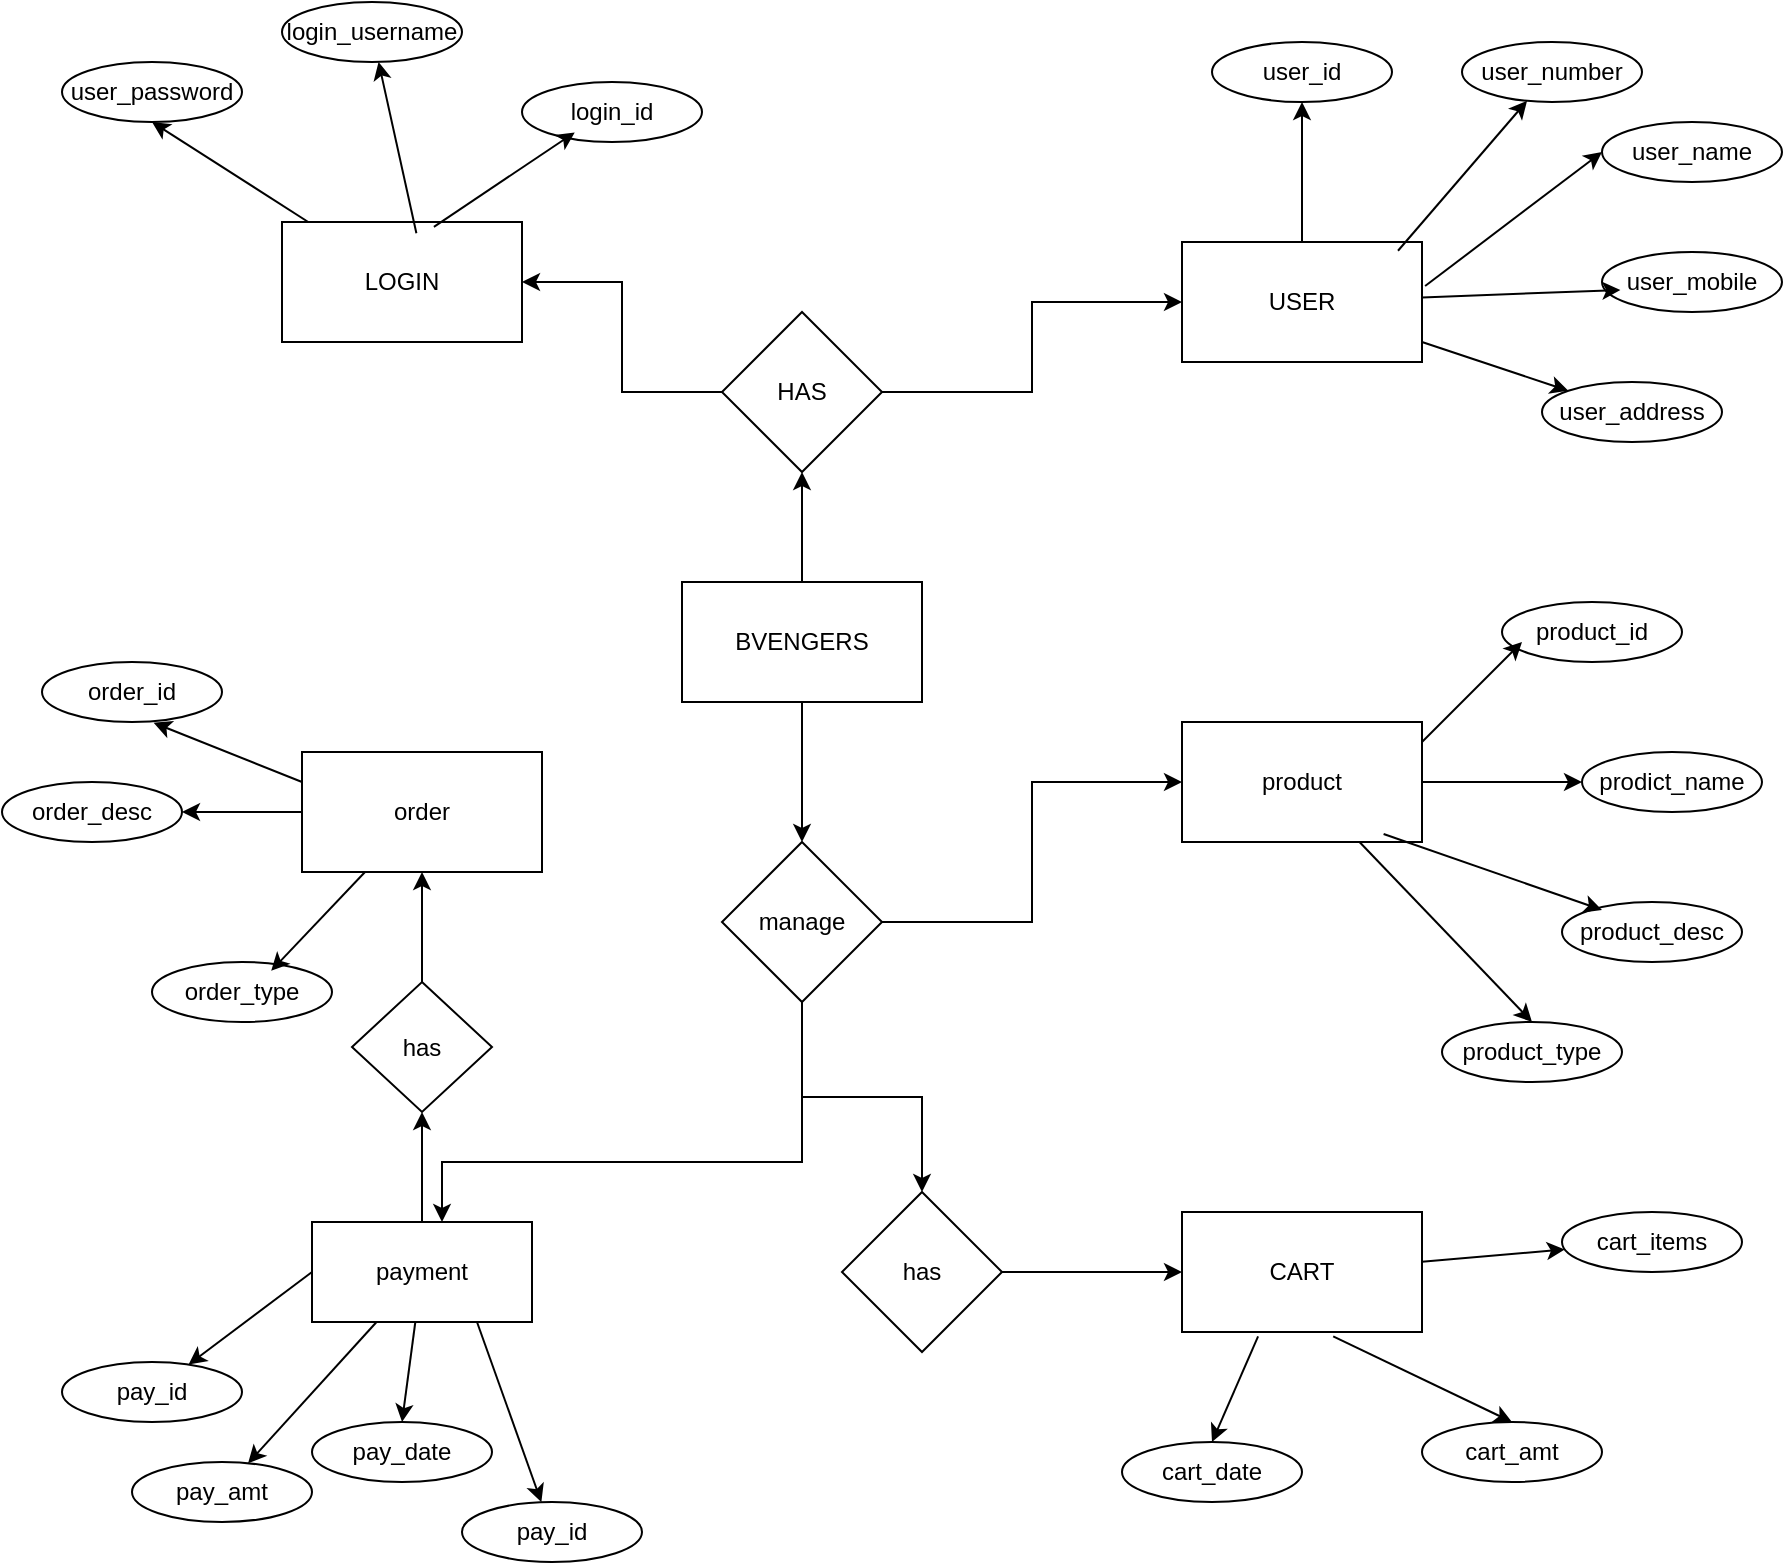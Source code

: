 <mxfile version="20.2.7" type="github">
  <diagram id="R2lEEEUBdFMjLlhIrx00" name="Page-1">
    <mxGraphModel dx="1888" dy="615" grid="1" gridSize="10" guides="1" tooltips="1" connect="1" arrows="1" fold="1" page="1" pageScale="1" pageWidth="850" pageHeight="1100" math="0" shadow="0" extFonts="Permanent Marker^https://fonts.googleapis.com/css?family=Permanent+Marker">
      <root>
        <mxCell id="0" />
        <mxCell id="1" parent="0" />
        <mxCell id="7XeO29AsoPIPXktoPsgX-4" value="" style="edgeStyle=orthogonalEdgeStyle;rounded=0;orthogonalLoop=1;jettySize=auto;html=1;" parent="1" source="7XeO29AsoPIPXktoPsgX-2" target="7XeO29AsoPIPXktoPsgX-3" edge="1">
          <mxGeometry relative="1" as="geometry" />
        </mxCell>
        <mxCell id="2c_35KQz-vzl0vyJU7Tn-2" value="" style="edgeStyle=orthogonalEdgeStyle;rounded=0;orthogonalLoop=1;jettySize=auto;html=1;" edge="1" parent="1" source="7XeO29AsoPIPXktoPsgX-2" target="2c_35KQz-vzl0vyJU7Tn-1">
          <mxGeometry relative="1" as="geometry" />
        </mxCell>
        <mxCell id="7XeO29AsoPIPXktoPsgX-2" value="BVENGERS" style="rounded=0;whiteSpace=wrap;html=1;" parent="1" vertex="1">
          <mxGeometry x="280" y="310" width="120" height="60" as="geometry" />
        </mxCell>
        <mxCell id="7XeO29AsoPIPXktoPsgX-6" value="" style="edgeStyle=orthogonalEdgeStyle;rounded=0;orthogonalLoop=1;jettySize=auto;html=1;" parent="1" source="7XeO29AsoPIPXktoPsgX-3" target="7XeO29AsoPIPXktoPsgX-5" edge="1">
          <mxGeometry relative="1" as="geometry" />
        </mxCell>
        <mxCell id="7XeO29AsoPIPXktoPsgX-20" value="" style="edgeStyle=orthogonalEdgeStyle;rounded=0;orthogonalLoop=1;jettySize=auto;html=1;" parent="1" source="7XeO29AsoPIPXktoPsgX-3" target="7XeO29AsoPIPXktoPsgX-19" edge="1">
          <mxGeometry relative="1" as="geometry" />
        </mxCell>
        <mxCell id="7XeO29AsoPIPXktoPsgX-3" value="HAS" style="rhombus;whiteSpace=wrap;html=1;rounded=0;direction=south;" parent="1" vertex="1">
          <mxGeometry x="300" y="175" width="80" height="80" as="geometry" />
        </mxCell>
        <mxCell id="7XeO29AsoPIPXktoPsgX-8" value="" style="edgeStyle=orthogonalEdgeStyle;rounded=0;orthogonalLoop=1;jettySize=auto;html=1;" parent="1" source="7XeO29AsoPIPXktoPsgX-5" target="7XeO29AsoPIPXktoPsgX-7" edge="1">
          <mxGeometry relative="1" as="geometry" />
        </mxCell>
        <mxCell id="7XeO29AsoPIPXktoPsgX-5" value="USER" style="whiteSpace=wrap;html=1;rounded=0;" parent="1" vertex="1">
          <mxGeometry x="530" y="140" width="120" height="60" as="geometry" />
        </mxCell>
        <mxCell id="7XeO29AsoPIPXktoPsgX-7" value="user_id" style="ellipse;whiteSpace=wrap;html=1;rounded=0;" parent="1" vertex="1">
          <mxGeometry x="545" y="40" width="90" height="30" as="geometry" />
        </mxCell>
        <mxCell id="7XeO29AsoPIPXktoPsgX-9" value="user_number" style="ellipse;whiteSpace=wrap;html=1;rounded=0;" parent="1" vertex="1">
          <mxGeometry x="670" y="40" width="90" height="30" as="geometry" />
        </mxCell>
        <mxCell id="7XeO29AsoPIPXktoPsgX-11" value="" style="endArrow=classic;html=1;rounded=0;exitX=0.9;exitY=0.073;exitDx=0;exitDy=0;exitPerimeter=0;" parent="1" source="7XeO29AsoPIPXktoPsgX-5" target="7XeO29AsoPIPXktoPsgX-9" edge="1">
          <mxGeometry width="50" height="50" relative="1" as="geometry">
            <mxPoint x="660" y="130" as="sourcePoint" />
            <mxPoint x="710" y="80" as="targetPoint" />
          </mxGeometry>
        </mxCell>
        <mxCell id="7XeO29AsoPIPXktoPsgX-12" value="user_name" style="ellipse;whiteSpace=wrap;html=1;rounded=0;" parent="1" vertex="1">
          <mxGeometry x="740" y="80" width="90" height="30" as="geometry" />
        </mxCell>
        <mxCell id="7XeO29AsoPIPXktoPsgX-13" value="user_mobile" style="ellipse;whiteSpace=wrap;html=1;rounded=0;" parent="1" vertex="1">
          <mxGeometry x="740" y="145" width="90" height="30" as="geometry" />
        </mxCell>
        <mxCell id="7XeO29AsoPIPXktoPsgX-14" value="user_address" style="ellipse;whiteSpace=wrap;html=1;rounded=0;" parent="1" vertex="1">
          <mxGeometry x="710" y="210" width="90" height="30" as="geometry" />
        </mxCell>
        <mxCell id="7XeO29AsoPIPXktoPsgX-15" value="" style="endArrow=classic;html=1;rounded=0;entryX=0.102;entryY=0.633;entryDx=0;entryDy=0;entryPerimeter=0;" parent="1" source="7XeO29AsoPIPXktoPsgX-5" target="7XeO29AsoPIPXktoPsgX-13" edge="1">
          <mxGeometry width="50" height="50" relative="1" as="geometry">
            <mxPoint x="590" y="280" as="sourcePoint" />
            <mxPoint x="640" y="230" as="targetPoint" />
            <Array as="points" />
          </mxGeometry>
        </mxCell>
        <mxCell id="7XeO29AsoPIPXktoPsgX-16" value="" style="endArrow=classic;html=1;rounded=0;exitX=1.013;exitY=0.367;exitDx=0;exitDy=0;exitPerimeter=0;entryX=0;entryY=0.5;entryDx=0;entryDy=0;" parent="1" source="7XeO29AsoPIPXktoPsgX-5" target="7XeO29AsoPIPXktoPsgX-12" edge="1">
          <mxGeometry width="50" height="50" relative="1" as="geometry">
            <mxPoint x="680" y="150" as="sourcePoint" />
            <mxPoint x="730" y="100" as="targetPoint" />
          </mxGeometry>
        </mxCell>
        <mxCell id="7XeO29AsoPIPXktoPsgX-17" value="" style="endArrow=classic;html=1;rounded=0;" parent="1" source="7XeO29AsoPIPXktoPsgX-5" target="7XeO29AsoPIPXktoPsgX-14" edge="1">
          <mxGeometry width="50" height="50" relative="1" as="geometry">
            <mxPoint x="610" y="280" as="sourcePoint" />
            <mxPoint x="660" y="230" as="targetPoint" />
          </mxGeometry>
        </mxCell>
        <mxCell id="7XeO29AsoPIPXktoPsgX-19" value="LOGIN" style="whiteSpace=wrap;html=1;rounded=0;" parent="1" vertex="1">
          <mxGeometry x="80" y="130" width="120" height="60" as="geometry" />
        </mxCell>
        <mxCell id="7XeO29AsoPIPXktoPsgX-21" value="login_username" style="ellipse;whiteSpace=wrap;html=1;rounded=0;" parent="1" vertex="1">
          <mxGeometry x="80" y="20" width="90" height="30" as="geometry" />
        </mxCell>
        <mxCell id="7XeO29AsoPIPXktoPsgX-22" value="login_id" style="ellipse;whiteSpace=wrap;html=1;rounded=0;" parent="1" vertex="1">
          <mxGeometry x="200" y="60" width="90" height="30" as="geometry" />
        </mxCell>
        <mxCell id="7XeO29AsoPIPXktoPsgX-23" value="user_password" style="ellipse;whiteSpace=wrap;html=1;rounded=0;" parent="1" vertex="1">
          <mxGeometry x="-30" y="50" width="90" height="30" as="geometry" />
        </mxCell>
        <mxCell id="2c_35KQz-vzl0vyJU7Tn-4" value="" style="edgeStyle=orthogonalEdgeStyle;rounded=0;orthogonalLoop=1;jettySize=auto;html=1;" edge="1" parent="1" source="2c_35KQz-vzl0vyJU7Tn-1" target="2c_35KQz-vzl0vyJU7Tn-3">
          <mxGeometry relative="1" as="geometry" />
        </mxCell>
        <mxCell id="2c_35KQz-vzl0vyJU7Tn-31" style="edgeStyle=orthogonalEdgeStyle;rounded=0;orthogonalLoop=1;jettySize=auto;html=1;" edge="1" parent="1" source="2c_35KQz-vzl0vyJU7Tn-1" target="2c_35KQz-vzl0vyJU7Tn-27">
          <mxGeometry relative="1" as="geometry">
            <Array as="points">
              <mxPoint x="340" y="600" />
              <mxPoint x="160" y="600" />
            </Array>
          </mxGeometry>
        </mxCell>
        <mxCell id="2c_35KQz-vzl0vyJU7Tn-47" style="edgeStyle=orthogonalEdgeStyle;rounded=0;orthogonalLoop=1;jettySize=auto;html=1;entryX=0.5;entryY=0;entryDx=0;entryDy=0;" edge="1" parent="1" source="2c_35KQz-vzl0vyJU7Tn-1" target="2c_35KQz-vzl0vyJU7Tn-37">
          <mxGeometry relative="1" as="geometry" />
        </mxCell>
        <mxCell id="2c_35KQz-vzl0vyJU7Tn-1" value="manage" style="rhombus;whiteSpace=wrap;html=1;rounded=0;" vertex="1" parent="1">
          <mxGeometry x="300" y="440" width="80" height="80" as="geometry" />
        </mxCell>
        <mxCell id="2c_35KQz-vzl0vyJU7Tn-3" value="product" style="whiteSpace=wrap;html=1;rounded=0;" vertex="1" parent="1">
          <mxGeometry x="530" y="380" width="120" height="60" as="geometry" />
        </mxCell>
        <mxCell id="2c_35KQz-vzl0vyJU7Tn-5" value="prodict_name" style="ellipse;whiteSpace=wrap;html=1;rounded=0;" vertex="1" parent="1">
          <mxGeometry x="730" y="395" width="90" height="30" as="geometry" />
        </mxCell>
        <mxCell id="2c_35KQz-vzl0vyJU7Tn-6" value="product_id" style="ellipse;whiteSpace=wrap;html=1;rounded=0;" vertex="1" parent="1">
          <mxGeometry x="690" y="320" width="90" height="30" as="geometry" />
        </mxCell>
        <mxCell id="2c_35KQz-vzl0vyJU7Tn-7" value="product_desc" style="ellipse;whiteSpace=wrap;html=1;rounded=0;" vertex="1" parent="1">
          <mxGeometry x="720" y="470" width="90" height="30" as="geometry" />
        </mxCell>
        <mxCell id="2c_35KQz-vzl0vyJU7Tn-8" value="product_type" style="ellipse;whiteSpace=wrap;html=1;rounded=0;" vertex="1" parent="1">
          <mxGeometry x="660" y="530" width="90" height="30" as="geometry" />
        </mxCell>
        <mxCell id="2c_35KQz-vzl0vyJU7Tn-10" value="" style="endArrow=classic;html=1;rounded=0;" edge="1" parent="1">
          <mxGeometry width="50" height="50" relative="1" as="geometry">
            <mxPoint x="650" y="390" as="sourcePoint" />
            <mxPoint x="700" y="340" as="targetPoint" />
          </mxGeometry>
        </mxCell>
        <mxCell id="2c_35KQz-vzl0vyJU7Tn-11" value="" style="endArrow=classic;html=1;rounded=0;entryX=0;entryY=0.5;entryDx=0;entryDy=0;exitX=1;exitY=0.5;exitDx=0;exitDy=0;" edge="1" parent="1" source="2c_35KQz-vzl0vyJU7Tn-3" target="2c_35KQz-vzl0vyJU7Tn-5">
          <mxGeometry width="50" height="50" relative="1" as="geometry">
            <mxPoint x="670" y="470" as="sourcePoint" />
            <mxPoint x="720" y="420" as="targetPoint" />
          </mxGeometry>
        </mxCell>
        <mxCell id="2c_35KQz-vzl0vyJU7Tn-12" value="" style="endArrow=classic;html=1;rounded=0;entryX=0.222;entryY=0.133;entryDx=0;entryDy=0;entryPerimeter=0;exitX=0.84;exitY=0.933;exitDx=0;exitDy=0;exitPerimeter=0;" edge="1" parent="1" source="2c_35KQz-vzl0vyJU7Tn-3" target="2c_35KQz-vzl0vyJU7Tn-7">
          <mxGeometry width="50" height="50" relative="1" as="geometry">
            <mxPoint x="640" y="500" as="sourcePoint" />
            <mxPoint x="690" y="450" as="targetPoint" />
          </mxGeometry>
        </mxCell>
        <mxCell id="2c_35KQz-vzl0vyJU7Tn-13" value="" style="endArrow=classic;html=1;rounded=0;entryX=0.5;entryY=0;entryDx=0;entryDy=0;" edge="1" parent="1" source="2c_35KQz-vzl0vyJU7Tn-3" target="2c_35KQz-vzl0vyJU7Tn-8">
          <mxGeometry width="50" height="50" relative="1" as="geometry">
            <mxPoint x="540" y="500" as="sourcePoint" />
            <mxPoint x="590" y="450" as="targetPoint" />
          </mxGeometry>
        </mxCell>
        <mxCell id="2c_35KQz-vzl0vyJU7Tn-14" value="order" style="whiteSpace=wrap;html=1;rounded=0;" vertex="1" parent="1">
          <mxGeometry x="90" y="395" width="120" height="60" as="geometry" />
        </mxCell>
        <mxCell id="2c_35KQz-vzl0vyJU7Tn-16" value="order_id" style="ellipse;whiteSpace=wrap;html=1;rounded=0;" vertex="1" parent="1">
          <mxGeometry x="-40" y="350" width="90" height="30" as="geometry" />
        </mxCell>
        <mxCell id="2c_35KQz-vzl0vyJU7Tn-17" value="order_desc" style="ellipse;whiteSpace=wrap;html=1;rounded=0;" vertex="1" parent="1">
          <mxGeometry x="-60" y="410" width="90" height="30" as="geometry" />
        </mxCell>
        <mxCell id="2c_35KQz-vzl0vyJU7Tn-19" value="order_type" style="ellipse;whiteSpace=wrap;html=1;rounded=0;" vertex="1" parent="1">
          <mxGeometry x="15" y="500" width="90" height="30" as="geometry" />
        </mxCell>
        <mxCell id="2c_35KQz-vzl0vyJU7Tn-20" value="" style="endArrow=classic;html=1;rounded=0;entryX=0.62;entryY=1.013;entryDx=0;entryDy=0;entryPerimeter=0;exitX=0;exitY=0.25;exitDx=0;exitDy=0;" edge="1" parent="1" source="2c_35KQz-vzl0vyJU7Tn-14" target="2c_35KQz-vzl0vyJU7Tn-16">
          <mxGeometry width="50" height="50" relative="1" as="geometry">
            <mxPoint x="120" y="390" as="sourcePoint" />
            <mxPoint x="170" y="340" as="targetPoint" />
          </mxGeometry>
        </mxCell>
        <mxCell id="2c_35KQz-vzl0vyJU7Tn-21" value="" style="endArrow=classic;html=1;rounded=0;exitX=0;exitY=0.5;exitDx=0;exitDy=0;" edge="1" parent="1" source="2c_35KQz-vzl0vyJU7Tn-14" target="2c_35KQz-vzl0vyJU7Tn-17">
          <mxGeometry width="50" height="50" relative="1" as="geometry">
            <mxPoint x="-10" y="430" as="sourcePoint" />
            <mxPoint x="40" y="380" as="targetPoint" />
          </mxGeometry>
        </mxCell>
        <mxCell id="2c_35KQz-vzl0vyJU7Tn-22" value="" style="endArrow=classic;html=1;rounded=0;entryX=0.662;entryY=0.147;entryDx=0;entryDy=0;entryPerimeter=0;" edge="1" parent="1" source="2c_35KQz-vzl0vyJU7Tn-14" target="2c_35KQz-vzl0vyJU7Tn-19">
          <mxGeometry width="50" height="50" relative="1" as="geometry">
            <mxPoint x="80" y="530" as="sourcePoint" />
            <mxPoint x="130" y="480" as="targetPoint" />
          </mxGeometry>
        </mxCell>
        <mxCell id="2c_35KQz-vzl0vyJU7Tn-24" value="" style="endArrow=classic;html=1;rounded=0;entryX=0.293;entryY=0.84;entryDx=0;entryDy=0;entryPerimeter=0;exitX=0.633;exitY=0.04;exitDx=0;exitDy=0;exitPerimeter=0;" edge="1" parent="1" source="7XeO29AsoPIPXktoPsgX-19" target="7XeO29AsoPIPXktoPsgX-22">
          <mxGeometry width="50" height="50" relative="1" as="geometry">
            <mxPoint x="350" y="10" as="sourcePoint" />
            <mxPoint x="400" y="-40" as="targetPoint" />
          </mxGeometry>
        </mxCell>
        <mxCell id="2c_35KQz-vzl0vyJU7Tn-25" value="" style="endArrow=classic;html=1;rounded=0;exitX=0.56;exitY=0.093;exitDx=0;exitDy=0;exitPerimeter=0;" edge="1" parent="1" source="7XeO29AsoPIPXktoPsgX-19" target="7XeO29AsoPIPXktoPsgX-21">
          <mxGeometry width="50" height="50" relative="1" as="geometry">
            <mxPoint x="340" y="-20" as="sourcePoint" />
            <mxPoint x="390" y="-70" as="targetPoint" />
          </mxGeometry>
        </mxCell>
        <mxCell id="2c_35KQz-vzl0vyJU7Tn-26" value="" style="endArrow=classic;html=1;rounded=0;entryX=0.5;entryY=1;entryDx=0;entryDy=0;" edge="1" parent="1" source="7XeO29AsoPIPXktoPsgX-19" target="7XeO29AsoPIPXktoPsgX-23">
          <mxGeometry width="50" height="50" relative="1" as="geometry">
            <mxPoint x="280" y="-10" as="sourcePoint" />
            <mxPoint x="330" y="-60" as="targetPoint" />
          </mxGeometry>
        </mxCell>
        <mxCell id="2c_35KQz-vzl0vyJU7Tn-45" value="" style="edgeStyle=orthogonalEdgeStyle;rounded=0;orthogonalLoop=1;jettySize=auto;html=1;" edge="1" parent="1" source="2c_35KQz-vzl0vyJU7Tn-27" target="2c_35KQz-vzl0vyJU7Tn-44">
          <mxGeometry relative="1" as="geometry" />
        </mxCell>
        <mxCell id="2c_35KQz-vzl0vyJU7Tn-27" value="payment" style="whiteSpace=wrap;html=1;rounded=0;" vertex="1" parent="1">
          <mxGeometry x="95" y="630" width="110" height="50" as="geometry" />
        </mxCell>
        <mxCell id="2c_35KQz-vzl0vyJU7Tn-29" value="pay_amt" style="ellipse;whiteSpace=wrap;html=1;rounded=0;" vertex="1" parent="1">
          <mxGeometry x="5" y="750" width="90" height="30" as="geometry" />
        </mxCell>
        <mxCell id="2c_35KQz-vzl0vyJU7Tn-32" value="pay_date" style="ellipse;whiteSpace=wrap;html=1;rounded=0;" vertex="1" parent="1">
          <mxGeometry x="95" y="730" width="90" height="30" as="geometry" />
        </mxCell>
        <mxCell id="2c_35KQz-vzl0vyJU7Tn-33" value="pay_id" style="ellipse;whiteSpace=wrap;html=1;rounded=0;" vertex="1" parent="1">
          <mxGeometry x="-30" y="700" width="90" height="30" as="geometry" />
        </mxCell>
        <mxCell id="2c_35KQz-vzl0vyJU7Tn-34" value="" style="endArrow=classic;html=1;rounded=0;entryX=0.5;entryY=0;entryDx=0;entryDy=0;" edge="1" parent="1" source="2c_35KQz-vzl0vyJU7Tn-27" target="2c_35KQz-vzl0vyJU7Tn-32">
          <mxGeometry width="50" height="50" relative="1" as="geometry">
            <mxPoint x="210" y="730" as="sourcePoint" />
            <mxPoint x="260" y="680" as="targetPoint" />
          </mxGeometry>
        </mxCell>
        <mxCell id="2c_35KQz-vzl0vyJU7Tn-35" value="" style="endArrow=classic;html=1;rounded=0;exitX=0;exitY=0.5;exitDx=0;exitDy=0;" edge="1" parent="1" source="2c_35KQz-vzl0vyJU7Tn-27" target="2c_35KQz-vzl0vyJU7Tn-33">
          <mxGeometry width="50" height="50" relative="1" as="geometry">
            <mxPoint x="80" y="650" as="sourcePoint" />
            <mxPoint x="30" y="710" as="targetPoint" />
          </mxGeometry>
        </mxCell>
        <mxCell id="2c_35KQz-vzl0vyJU7Tn-36" value="" style="endArrow=classic;html=1;rounded=0;" edge="1" parent="1" source="2c_35KQz-vzl0vyJU7Tn-27" target="2c_35KQz-vzl0vyJU7Tn-29">
          <mxGeometry width="50" height="50" relative="1" as="geometry">
            <mxPoint x="150" y="760" as="sourcePoint" />
            <mxPoint x="200" y="710" as="targetPoint" />
          </mxGeometry>
        </mxCell>
        <mxCell id="2c_35KQz-vzl0vyJU7Tn-43" value="" style="edgeStyle=orthogonalEdgeStyle;rounded=0;orthogonalLoop=1;jettySize=auto;html=1;" edge="1" parent="1" source="2c_35KQz-vzl0vyJU7Tn-37" target="2c_35KQz-vzl0vyJU7Tn-42">
          <mxGeometry relative="1" as="geometry" />
        </mxCell>
        <mxCell id="2c_35KQz-vzl0vyJU7Tn-37" value="has" style="rhombus;whiteSpace=wrap;html=1;rounded=0;" vertex="1" parent="1">
          <mxGeometry x="360" y="615" width="80" height="80" as="geometry" />
        </mxCell>
        <mxCell id="2c_35KQz-vzl0vyJU7Tn-40" value="pay_id" style="ellipse;whiteSpace=wrap;html=1;rounded=0;" vertex="1" parent="1">
          <mxGeometry x="170" y="770" width="90" height="30" as="geometry" />
        </mxCell>
        <mxCell id="2c_35KQz-vzl0vyJU7Tn-41" value="" style="endArrow=classic;html=1;rounded=0;exitX=0.75;exitY=1;exitDx=0;exitDy=0;" edge="1" parent="1" source="2c_35KQz-vzl0vyJU7Tn-27" target="2c_35KQz-vzl0vyJU7Tn-40">
          <mxGeometry width="50" height="50" relative="1" as="geometry">
            <mxPoint x="330" y="830" as="sourcePoint" />
            <mxPoint x="380" y="780" as="targetPoint" />
          </mxGeometry>
        </mxCell>
        <mxCell id="2c_35KQz-vzl0vyJU7Tn-42" value="CART" style="whiteSpace=wrap;html=1;rounded=0;" vertex="1" parent="1">
          <mxGeometry x="530" y="625" width="120" height="60" as="geometry" />
        </mxCell>
        <mxCell id="2c_35KQz-vzl0vyJU7Tn-46" value="" style="edgeStyle=orthogonalEdgeStyle;rounded=0;orthogonalLoop=1;jettySize=auto;html=1;" edge="1" parent="1" source="2c_35KQz-vzl0vyJU7Tn-44" target="2c_35KQz-vzl0vyJU7Tn-14">
          <mxGeometry relative="1" as="geometry" />
        </mxCell>
        <mxCell id="2c_35KQz-vzl0vyJU7Tn-44" value="has" style="rhombus;whiteSpace=wrap;html=1;rounded=0;" vertex="1" parent="1">
          <mxGeometry x="115" y="510" width="70" height="65" as="geometry" />
        </mxCell>
        <mxCell id="2c_35KQz-vzl0vyJU7Tn-48" value="cart_date" style="ellipse;whiteSpace=wrap;html=1;rounded=0;" vertex="1" parent="1">
          <mxGeometry x="500" y="740" width="90" height="30" as="geometry" />
        </mxCell>
        <mxCell id="2c_35KQz-vzl0vyJU7Tn-49" value="cart_amt" style="ellipse;whiteSpace=wrap;html=1;rounded=0;" vertex="1" parent="1">
          <mxGeometry x="650" y="730" width="90" height="30" as="geometry" />
        </mxCell>
        <mxCell id="2c_35KQz-vzl0vyJU7Tn-50" value="cart_items" style="ellipse;whiteSpace=wrap;html=1;rounded=0;" vertex="1" parent="1">
          <mxGeometry x="720" y="625" width="90" height="30" as="geometry" />
        </mxCell>
        <mxCell id="2c_35KQz-vzl0vyJU7Tn-51" value="" style="endArrow=classic;html=1;rounded=0;entryX=0.5;entryY=0;entryDx=0;entryDy=0;exitX=0.317;exitY=1.037;exitDx=0;exitDy=0;exitPerimeter=0;" edge="1" parent="1" source="2c_35KQz-vzl0vyJU7Tn-42" target="2c_35KQz-vzl0vyJU7Tn-48">
          <mxGeometry width="50" height="50" relative="1" as="geometry">
            <mxPoint x="520" y="750" as="sourcePoint" />
            <mxPoint x="570" y="700" as="targetPoint" />
          </mxGeometry>
        </mxCell>
        <mxCell id="2c_35KQz-vzl0vyJU7Tn-52" value="" style="endArrow=classic;html=1;rounded=0;entryX=0.5;entryY=0;entryDx=0;entryDy=0;exitX=0.63;exitY=1.037;exitDx=0;exitDy=0;exitPerimeter=0;" edge="1" parent="1" source="2c_35KQz-vzl0vyJU7Tn-42" target="2c_35KQz-vzl0vyJU7Tn-49">
          <mxGeometry width="50" height="50" relative="1" as="geometry">
            <mxPoint x="620" y="750" as="sourcePoint" />
            <mxPoint x="670" y="700" as="targetPoint" />
          </mxGeometry>
        </mxCell>
        <mxCell id="2c_35KQz-vzl0vyJU7Tn-53" value="" style="endArrow=classic;html=1;rounded=0;" edge="1" parent="1" source="2c_35KQz-vzl0vyJU7Tn-42" target="2c_35KQz-vzl0vyJU7Tn-50">
          <mxGeometry width="50" height="50" relative="1" as="geometry">
            <mxPoint x="680" y="670" as="sourcePoint" />
            <mxPoint x="730" y="620" as="targetPoint" />
          </mxGeometry>
        </mxCell>
      </root>
    </mxGraphModel>
  </diagram>
</mxfile>
